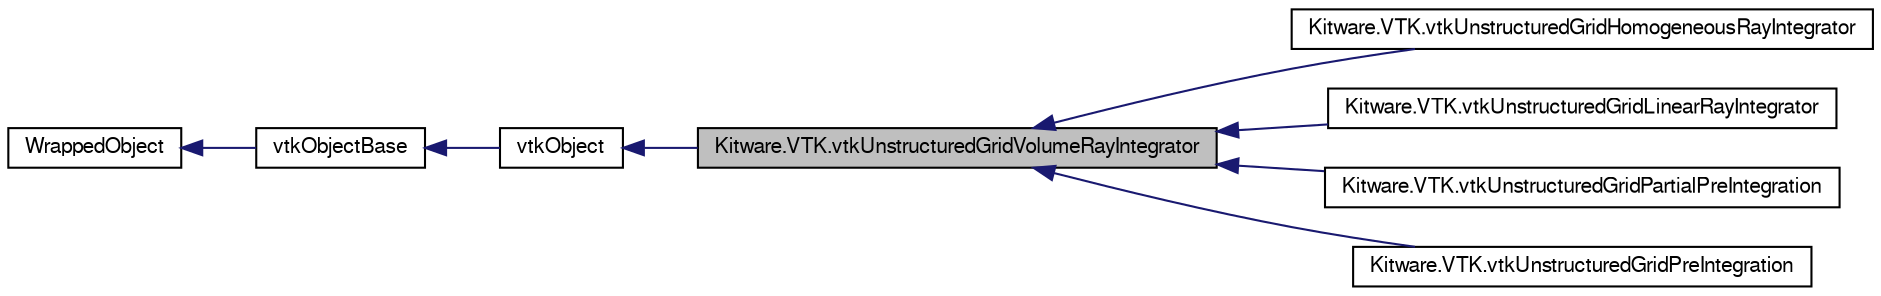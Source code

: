 digraph G
{
  bgcolor="transparent";
  edge [fontname="FreeSans",fontsize="10",labelfontname="FreeSans",labelfontsize="10"];
  node [fontname="FreeSans",fontsize="10",shape=record];
  rankdir="LR";
  Node1 [label="Kitware.VTK.vtkUnstructuredGridVolumeRayIntegrator",height=0.2,width=0.4,color="black", fillcolor="grey75", style="filled" fontcolor="black"];
  Node2 -> Node1 [dir="back",color="midnightblue",fontsize="10",style="solid",fontname="FreeSans"];
  Node2 [label="vtkObject",height=0.2,width=0.4,color="black",URL="$class_kitware_1_1_v_t_k_1_1vtk_object.html",tooltip="vtkObject - abstract base class for most VTK objects"];
  Node3 -> Node2 [dir="back",color="midnightblue",fontsize="10",style="solid",fontname="FreeSans"];
  Node3 [label="vtkObjectBase",height=0.2,width=0.4,color="black",URL="$class_kitware_1_1_v_t_k_1_1vtk_object_base.html",tooltip="vtkObjectBase - abstract base class for most VTK objects"];
  Node4 -> Node3 [dir="back",color="midnightblue",fontsize="10",style="solid",fontname="FreeSans"];
  Node4 [label="WrappedObject",height=0.2,width=0.4,color="black",URL="$class_kitware_1_1_v_t_k_1_1_wrapped_object.html",tooltip="Base class for all the mummy wrapped classes in Kitware.VTK."];
  Node1 -> Node5 [dir="back",color="midnightblue",fontsize="10",style="solid",fontname="FreeSans"];
  Node5 [label="Kitware.VTK.vtkUnstructuredGridHomogeneousRayIntegrator",height=0.2,width=0.4,color="black",URL="$class_kitware_1_1_v_t_k_1_1vtk_unstructured_grid_homogeneous_ray_integrator.html",tooltip="vtkUnstructuredGridHomogeneousRayIntegrator - performs peicewise constant ray integration."];
  Node1 -> Node6 [dir="back",color="midnightblue",fontsize="10",style="solid",fontname="FreeSans"];
  Node6 [label="Kitware.VTK.vtkUnstructuredGridLinearRayIntegrator",height=0.2,width=0.4,color="black",URL="$class_kitware_1_1_v_t_k_1_1vtk_unstructured_grid_linear_ray_integrator.html",tooltip="vtkUnstructuredGridLinearRayIntegrator - performs piecewise linear ray integration."];
  Node1 -> Node7 [dir="back",color="midnightblue",fontsize="10",style="solid",fontname="FreeSans"];
  Node7 [label="Kitware.VTK.vtkUnstructuredGridPartialPreIntegration",height=0.2,width=0.4,color="black",URL="$class_kitware_1_1_v_t_k_1_1vtk_unstructured_grid_partial_pre_integration.html",tooltip="vtkUnstructuredGridPartialPreIntegration - performs piecewise linear ray integration."];
  Node1 -> Node8 [dir="back",color="midnightblue",fontsize="10",style="solid",fontname="FreeSans"];
  Node8 [label="Kitware.VTK.vtkUnstructuredGridPreIntegration",height=0.2,width=0.4,color="black",URL="$class_kitware_1_1_v_t_k_1_1vtk_unstructured_grid_pre_integration.html",tooltip="vtkUnstructuredGridPreIntegration - performs ray integration with pre-integration tables..."];
}

